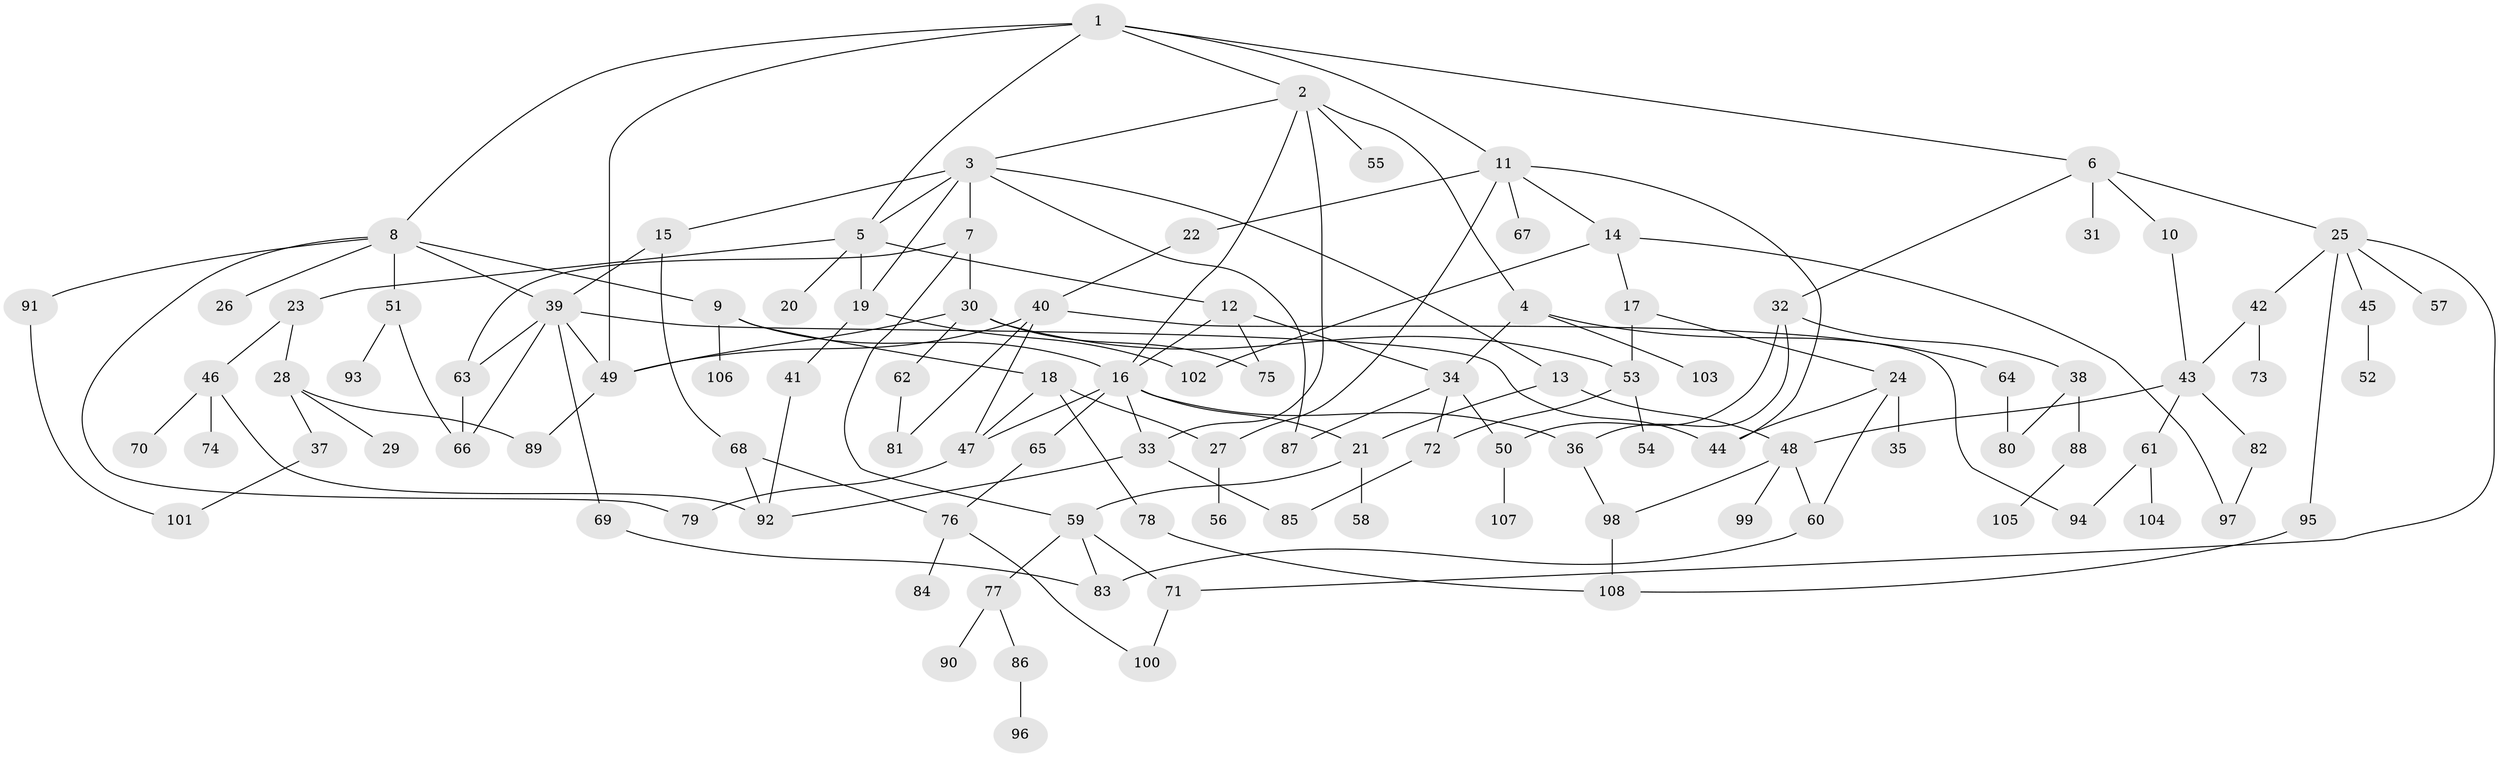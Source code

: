 // coarse degree distribution, {12: 0.030303030303030304, 5: 0.09090909090909091, 11: 0.030303030303030304, 3: 0.21212121212121213, 7: 0.030303030303030304, 6: 0.06060606060606061, 8: 0.09090909090909091, 4: 0.18181818181818182, 2: 0.15151515151515152, 1: 0.12121212121212122}
// Generated by graph-tools (version 1.1) at 2025/49/03/04/25 22:49:04]
// undirected, 108 vertices, 156 edges
graph export_dot {
  node [color=gray90,style=filled];
  1;
  2;
  3;
  4;
  5;
  6;
  7;
  8;
  9;
  10;
  11;
  12;
  13;
  14;
  15;
  16;
  17;
  18;
  19;
  20;
  21;
  22;
  23;
  24;
  25;
  26;
  27;
  28;
  29;
  30;
  31;
  32;
  33;
  34;
  35;
  36;
  37;
  38;
  39;
  40;
  41;
  42;
  43;
  44;
  45;
  46;
  47;
  48;
  49;
  50;
  51;
  52;
  53;
  54;
  55;
  56;
  57;
  58;
  59;
  60;
  61;
  62;
  63;
  64;
  65;
  66;
  67;
  68;
  69;
  70;
  71;
  72;
  73;
  74;
  75;
  76;
  77;
  78;
  79;
  80;
  81;
  82;
  83;
  84;
  85;
  86;
  87;
  88;
  89;
  90;
  91;
  92;
  93;
  94;
  95;
  96;
  97;
  98;
  99;
  100;
  101;
  102;
  103;
  104;
  105;
  106;
  107;
  108;
  1 -- 2;
  1 -- 6;
  1 -- 8;
  1 -- 11;
  1 -- 5;
  1 -- 49;
  2 -- 3;
  2 -- 4;
  2 -- 16;
  2 -- 55;
  2 -- 33;
  3 -- 5;
  3 -- 7;
  3 -- 13;
  3 -- 15;
  3 -- 19;
  3 -- 87;
  4 -- 34;
  4 -- 64;
  4 -- 103;
  5 -- 12;
  5 -- 20;
  5 -- 23;
  5 -- 19;
  6 -- 10;
  6 -- 25;
  6 -- 31;
  6 -- 32;
  7 -- 30;
  7 -- 63;
  7 -- 59;
  8 -- 9;
  8 -- 26;
  8 -- 39;
  8 -- 51;
  8 -- 79;
  8 -- 91;
  9 -- 18;
  9 -- 106;
  9 -- 16;
  10 -- 43;
  11 -- 14;
  11 -- 22;
  11 -- 67;
  11 -- 27;
  11 -- 44;
  12 -- 75;
  12 -- 16;
  12 -- 34;
  13 -- 21;
  13 -- 48;
  14 -- 17;
  14 -- 97;
  14 -- 102;
  15 -- 68;
  15 -- 39;
  16 -- 33;
  16 -- 36;
  16 -- 65;
  16 -- 21;
  16 -- 47;
  17 -- 24;
  17 -- 53;
  18 -- 27;
  18 -- 47;
  18 -- 78;
  19 -- 41;
  19 -- 102;
  21 -- 58;
  21 -- 59;
  22 -- 40;
  23 -- 28;
  23 -- 46;
  24 -- 35;
  24 -- 44;
  24 -- 60;
  25 -- 42;
  25 -- 45;
  25 -- 57;
  25 -- 71;
  25 -- 95;
  27 -- 56;
  28 -- 29;
  28 -- 37;
  28 -- 89;
  30 -- 62;
  30 -- 49;
  30 -- 75;
  30 -- 53;
  32 -- 38;
  32 -- 50;
  32 -- 36;
  33 -- 85;
  33 -- 92;
  34 -- 50;
  34 -- 72;
  34 -- 87;
  36 -- 98;
  37 -- 101;
  38 -- 88;
  38 -- 80;
  39 -- 44;
  39 -- 63;
  39 -- 66;
  39 -- 69;
  39 -- 49;
  40 -- 49;
  40 -- 94;
  40 -- 81;
  40 -- 47;
  41 -- 92;
  42 -- 43;
  42 -- 73;
  43 -- 61;
  43 -- 82;
  43 -- 48;
  45 -- 52;
  46 -- 70;
  46 -- 74;
  46 -- 92;
  47 -- 79;
  48 -- 60;
  48 -- 99;
  48 -- 98;
  49 -- 89;
  50 -- 107;
  51 -- 93;
  51 -- 66;
  53 -- 54;
  53 -- 72;
  59 -- 77;
  59 -- 71;
  59 -- 83;
  60 -- 83;
  61 -- 94;
  61 -- 104;
  62 -- 81;
  63 -- 66;
  64 -- 80;
  65 -- 76;
  68 -- 92;
  68 -- 76;
  69 -- 83;
  71 -- 100;
  72 -- 85;
  76 -- 84;
  76 -- 100;
  77 -- 86;
  77 -- 90;
  78 -- 108;
  82 -- 97;
  86 -- 96;
  88 -- 105;
  91 -- 101;
  95 -- 108;
  98 -- 108;
}
